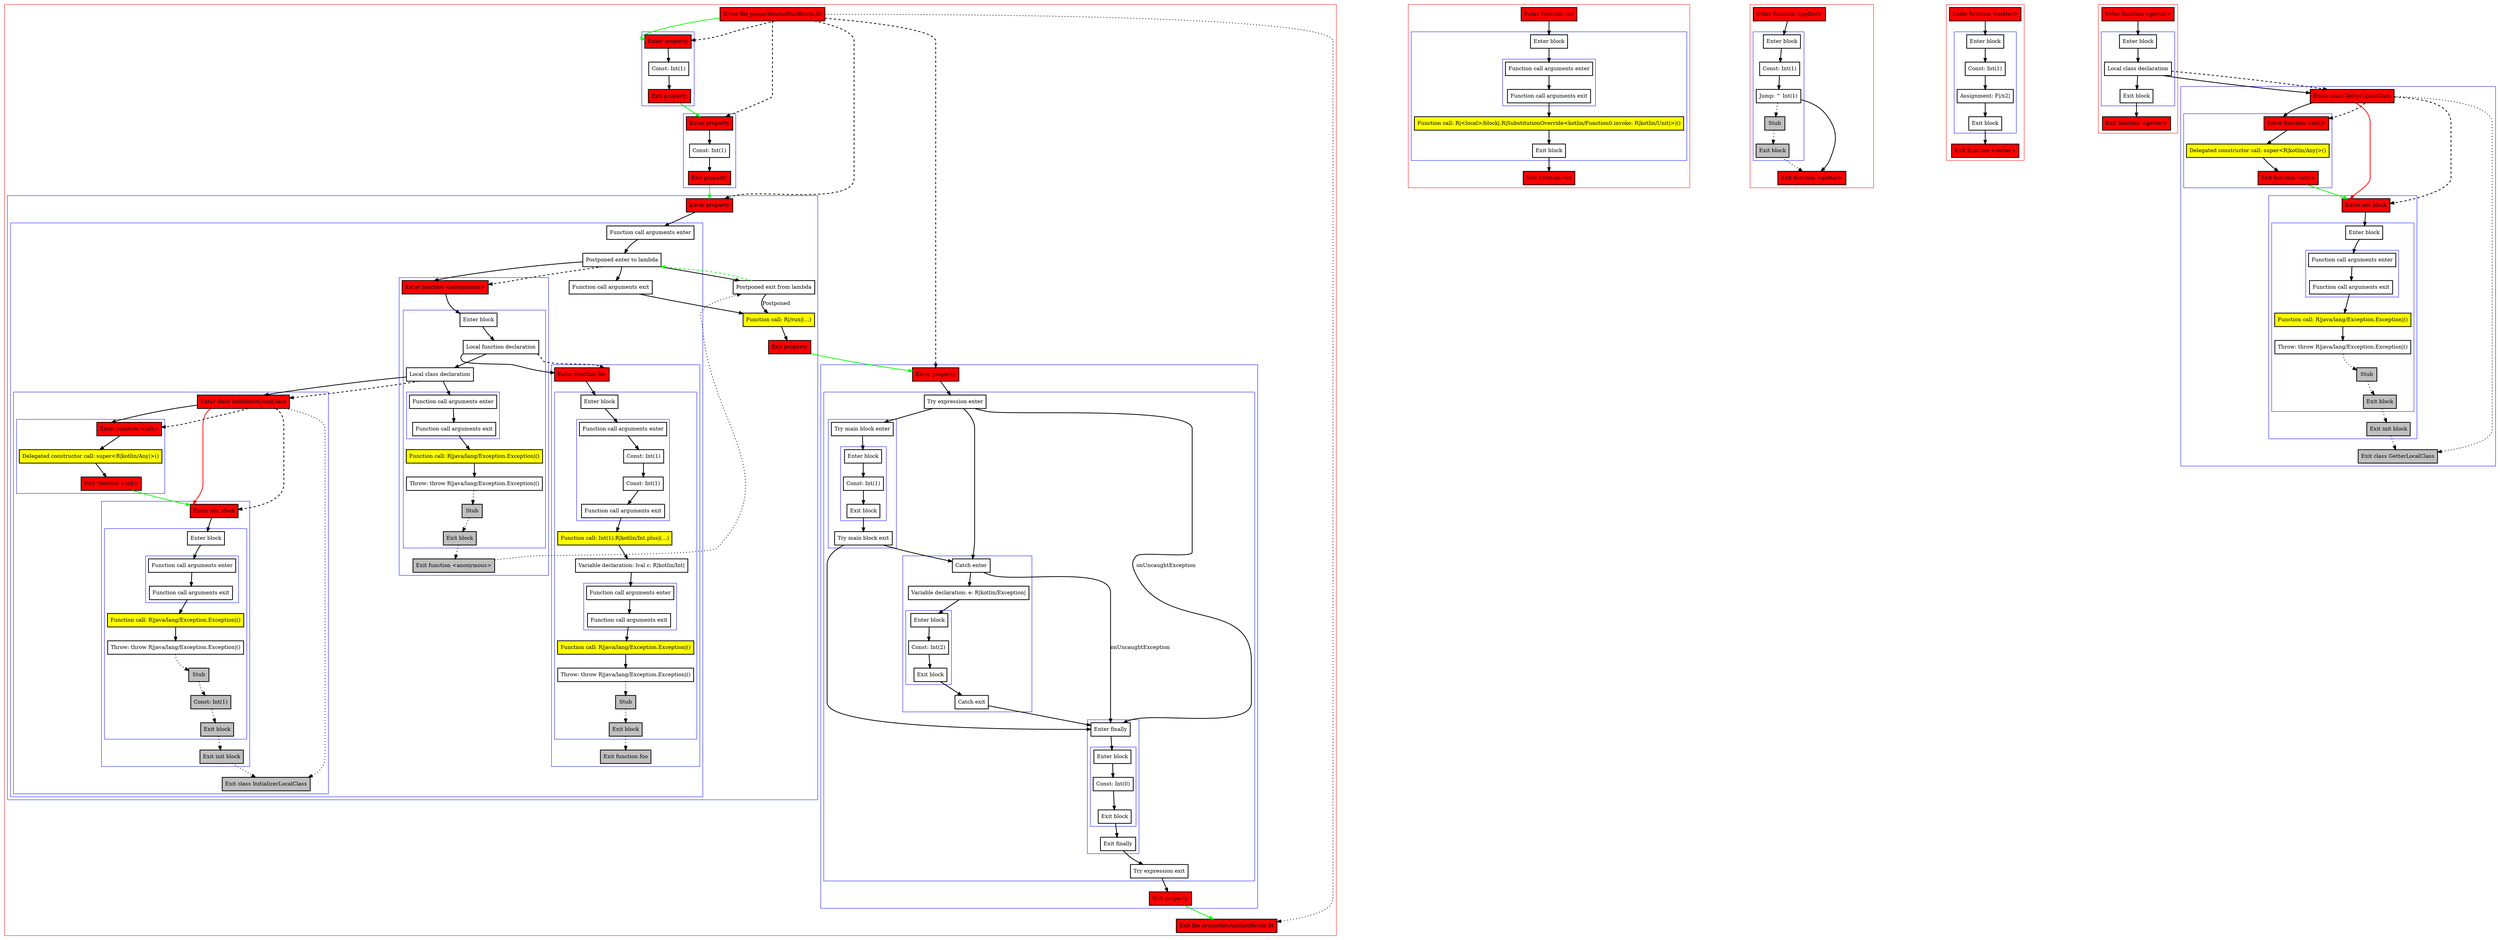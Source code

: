 digraph propertiesAndInitBlocks_kt {
    graph [nodesep=3]
    node [shape=box penwidth=2]
    edge [penwidth=2]

    subgraph cluster_0 {
        color=red
        0 [label="Enter file propertiesAndInitBlocks.kt" style="filled" fillcolor=red];
        subgraph cluster_1 {
            color=blue
            1 [label="Enter property" style="filled" fillcolor=red];
            2 [label="Const: Int(1)"];
            3 [label="Exit property" style="filled" fillcolor=red];
        }
        subgraph cluster_2 {
            color=blue
            4 [label="Enter property" style="filled" fillcolor=red];
            5 [label="Const: Int(1)"];
            6 [label="Exit property" style="filled" fillcolor=red];
        }
        subgraph cluster_3 {
            color=blue
            7 [label="Enter property" style="filled" fillcolor=red];
            subgraph cluster_4 {
                color=blue
                8 [label="Function call arguments enter"];
                9 [label="Postponed enter to lambda"];
                subgraph cluster_5 {
                    color=blue
                    10 [label="Enter function <anonymous>" style="filled" fillcolor=red];
                    subgraph cluster_6 {
                        color=blue
                        11 [label="Enter block"];
                        12 [label="Local function declaration"];
                        13 [label="Local class declaration"];
                        subgraph cluster_7 {
                            color=blue
                            14 [label="Function call arguments enter"];
                            15 [label="Function call arguments exit"];
                        }
                        16 [label="Function call: R|java/lang/Exception.Exception|()" style="filled" fillcolor=yellow];
                        17 [label="Throw: throw R|java/lang/Exception.Exception|()"];
                        18 [label="Stub" style="filled" fillcolor=gray];
                        19 [label="Exit block" style="filled" fillcolor=gray];
                    }
                    20 [label="Exit function <anonymous>" style="filled" fillcolor=gray];
                }
                subgraph cluster_8 {
                    color=blue
                    21 [label="Enter class InitializerLocalClass" style="filled" fillcolor=red];
                    subgraph cluster_9 {
                        color=blue
                        22 [label="Enter function <init>" style="filled" fillcolor=red];
                        23 [label="Delegated constructor call: super<R|kotlin/Any|>()" style="filled" fillcolor=yellow];
                        24 [label="Exit function <init>" style="filled" fillcolor=red];
                    }
                    subgraph cluster_10 {
                        color=blue
                        25 [label="Enter init block" style="filled" fillcolor=red];
                        subgraph cluster_11 {
                            color=blue
                            26 [label="Enter block"];
                            subgraph cluster_12 {
                                color=blue
                                27 [label="Function call arguments enter"];
                                28 [label="Function call arguments exit"];
                            }
                            29 [label="Function call: R|java/lang/Exception.Exception|()" style="filled" fillcolor=yellow];
                            30 [label="Throw: throw R|java/lang/Exception.Exception|()"];
                            31 [label="Stub" style="filled" fillcolor=gray];
                            32 [label="Const: Int(1)" style="filled" fillcolor=gray];
                            33 [label="Exit block" style="filled" fillcolor=gray];
                        }
                        34 [label="Exit init block" style="filled" fillcolor=gray];
                    }
                    35 [label="Exit class InitializerLocalClass" style="filled" fillcolor=gray];
                }
                subgraph cluster_13 {
                    color=blue
                    36 [label="Enter function foo" style="filled" fillcolor=red];
                    subgraph cluster_14 {
                        color=blue
                        37 [label="Enter block"];
                        subgraph cluster_15 {
                            color=blue
                            38 [label="Function call arguments enter"];
                            39 [label="Const: Int(1)"];
                            40 [label="Const: Int(1)"];
                            41 [label="Function call arguments exit"];
                        }
                        42 [label="Function call: Int(1).R|kotlin/Int.plus|(...)" style="filled" fillcolor=yellow];
                        43 [label="Variable declaration: lval c: R|kotlin/Int|"];
                        subgraph cluster_16 {
                            color=blue
                            44 [label="Function call arguments enter"];
                            45 [label="Function call arguments exit"];
                        }
                        46 [label="Function call: R|java/lang/Exception.Exception|()" style="filled" fillcolor=yellow];
                        47 [label="Throw: throw R|java/lang/Exception.Exception|()"];
                        48 [label="Stub" style="filled" fillcolor=gray];
                        49 [label="Exit block" style="filled" fillcolor=gray];
                    }
                    50 [label="Exit function foo" style="filled" fillcolor=gray];
                }
                51 [label="Function call arguments exit"];
            }
            52 [label="Postponed exit from lambda"];
            53 [label="Function call: R|/run|(...)" style="filled" fillcolor=yellow];
            54 [label="Exit property" style="filled" fillcolor=red];
        }
        subgraph cluster_17 {
            color=blue
            55 [label="Enter property" style="filled" fillcolor=red];
            subgraph cluster_18 {
                color=blue
                56 [label="Try expression enter"];
                subgraph cluster_19 {
                    color=blue
                    57 [label="Try main block enter"];
                    subgraph cluster_20 {
                        color=blue
                        58 [label="Enter block"];
                        59 [label="Const: Int(1)"];
                        60 [label="Exit block"];
                    }
                    61 [label="Try main block exit"];
                }
                subgraph cluster_21 {
                    color=blue
                    62 [label="Catch enter"];
                    63 [label="Variable declaration: e: R|kotlin/Exception|"];
                    subgraph cluster_22 {
                        color=blue
                        64 [label="Enter block"];
                        65 [label="Const: Int(2)"];
                        66 [label="Exit block"];
                    }
                    67 [label="Catch exit"];
                }
                subgraph cluster_23 {
                    color=blue
                    68 [label="Enter finally"];
                    subgraph cluster_24 {
                        color=blue
                        69 [label="Enter block"];
                        70 [label="Const: Int(0)"];
                        71 [label="Exit block"];
                    }
                    72 [label="Exit finally"];
                }
                73 [label="Try expression exit"];
            }
            74 [label="Exit property" style="filled" fillcolor=red];
        }
        75 [label="Exit file propertiesAndInitBlocks.kt" style="filled" fillcolor=red];
    }
    0 -> {1} [color=green];
    0 -> {75} [style=dotted];
    0 -> {1 4 7 55} [style=dashed];
    1 -> {2};
    2 -> {3};
    3 -> {4} [color=green];
    4 -> {5};
    5 -> {6};
    6 -> {7} [color=green];
    7 -> {8};
    8 -> {9};
    9 -> {10 51 52};
    9 -> {10} [style=dashed];
    10 -> {11};
    11 -> {12};
    12 -> {13 36};
    12 -> {36} [style=dashed];
    13 -> {14 21};
    13 -> {21} [style=dashed];
    14 -> {15};
    15 -> {16};
    16 -> {17};
    17 -> {18} [style=dotted];
    18 -> {19} [style=dotted];
    19 -> {20} [style=dotted];
    20 -> {52} [style=dotted];
    21 -> {22};
    21 -> {25} [color=red];
    21 -> {35} [style=dotted];
    21 -> {22 25} [style=dashed];
    22 -> {23};
    23 -> {24};
    24 -> {25} [color=green];
    25 -> {26};
    26 -> {27};
    27 -> {28};
    28 -> {29};
    29 -> {30};
    30 -> {31} [style=dotted];
    31 -> {32} [style=dotted];
    32 -> {33} [style=dotted];
    33 -> {34} [style=dotted];
    34 -> {35} [style=dotted];
    36 -> {37};
    37 -> {38};
    38 -> {39};
    39 -> {40};
    40 -> {41};
    41 -> {42};
    42 -> {43};
    43 -> {44};
    44 -> {45};
    45 -> {46};
    46 -> {47};
    47 -> {48} [style=dotted];
    48 -> {49} [style=dotted];
    49 -> {50} [style=dotted];
    51 -> {53};
    52 -> {9} [color=green style=dashed];
    52 -> {53} [label="Postponed"];
    53 -> {54};
    54 -> {55} [color=green];
    55 -> {56};
    56 -> {57 62};
    56 -> {68} [label="onUncaughtException"];
    57 -> {58};
    58 -> {59};
    59 -> {60};
    60 -> {61};
    61 -> {62 68};
    62 -> {63};
    62 -> {68} [label="onUncaughtException"];
    63 -> {64};
    64 -> {65};
    65 -> {66};
    66 -> {67};
    67 -> {68};
    68 -> {69};
    69 -> {70};
    70 -> {71};
    71 -> {72};
    72 -> {73};
    73 -> {74};
    74 -> {75} [color=green];

    subgraph cluster_25 {
        color=red
        76 [label="Enter function run" style="filled" fillcolor=red];
        subgraph cluster_26 {
            color=blue
            77 [label="Enter block"];
            subgraph cluster_27 {
                color=blue
                78 [label="Function call arguments enter"];
                79 [label="Function call arguments exit"];
            }
            80 [label="Function call: R|<local>/block|.R|SubstitutionOverride<kotlin/Function0.invoke: R|kotlin/Unit|>|()" style="filled" fillcolor=yellow];
            81 [label="Exit block"];
        }
        82 [label="Exit function run" style="filled" fillcolor=red];
    }
    76 -> {77};
    77 -> {78};
    78 -> {79};
    79 -> {80};
    80 -> {81};
    81 -> {82};

    subgraph cluster_28 {
        color=red
        83 [label="Enter function <getter>" style="filled" fillcolor=red];
        subgraph cluster_29 {
            color=blue
            84 [label="Enter block"];
            85 [label="Const: Int(1)"];
            86 [label="Jump: ^ Int(1)"];
            87 [label="Stub" style="filled" fillcolor=gray];
            88 [label="Exit block" style="filled" fillcolor=gray];
        }
        89 [label="Exit function <getter>" style="filled" fillcolor=red];
    }
    83 -> {84};
    84 -> {85};
    85 -> {86};
    86 -> {89};
    86 -> {87} [style=dotted];
    87 -> {88} [style=dotted];
    88 -> {89} [style=dotted];

    subgraph cluster_30 {
        color=red
        90 [label="Enter function <setter>" style="filled" fillcolor=red];
        subgraph cluster_31 {
            color=blue
            91 [label="Enter block"];
            92 [label="Const: Int(1)"];
            93 [label="Assignment: F|/x2|"];
            94 [label="Exit block"];
        }
        95 [label="Exit function <setter>" style="filled" fillcolor=red];
    }
    90 -> {91};
    91 -> {92};
    92 -> {93};
    93 -> {94};
    94 -> {95};

    subgraph cluster_32 {
        color=red
        96 [label="Enter function <getter>" style="filled" fillcolor=red];
        subgraph cluster_33 {
            color=blue
            97 [label="Enter block"];
            98 [label="Local class declaration"];
            99 [label="Exit block"];
        }
        100 [label="Exit function <getter>" style="filled" fillcolor=red];
    }
    subgraph cluster_34 {
        color=blue
        101 [label="Enter class GetterLocalClass" style="filled" fillcolor=red];
        subgraph cluster_35 {
            color=blue
            102 [label="Enter function <init>" style="filled" fillcolor=red];
            103 [label="Delegated constructor call: super<R|kotlin/Any|>()" style="filled" fillcolor=yellow];
            104 [label="Exit function <init>" style="filled" fillcolor=red];
        }
        subgraph cluster_36 {
            color=blue
            105 [label="Enter init block" style="filled" fillcolor=red];
            subgraph cluster_37 {
                color=blue
                106 [label="Enter block"];
                subgraph cluster_38 {
                    color=blue
                    107 [label="Function call arguments enter"];
                    108 [label="Function call arguments exit"];
                }
                109 [label="Function call: R|java/lang/Exception.Exception|()" style="filled" fillcolor=yellow];
                110 [label="Throw: throw R|java/lang/Exception.Exception|()"];
                111 [label="Stub" style="filled" fillcolor=gray];
                112 [label="Exit block" style="filled" fillcolor=gray];
            }
            113 [label="Exit init block" style="filled" fillcolor=gray];
        }
        114 [label="Exit class GetterLocalClass" style="filled" fillcolor=gray];
    }
    96 -> {97};
    97 -> {98};
    98 -> {99 101};
    98 -> {101} [style=dashed];
    99 -> {100};
    101 -> {102};
    101 -> {105} [color=red];
    101 -> {114} [style=dotted];
    101 -> {102 105} [style=dashed];
    102 -> {103};
    103 -> {104};
    104 -> {105} [color=green];
    105 -> {106};
    106 -> {107};
    107 -> {108};
    108 -> {109};
    109 -> {110};
    110 -> {111} [style=dotted];
    111 -> {112} [style=dotted];
    112 -> {113} [style=dotted];
    113 -> {114} [style=dotted];

}
